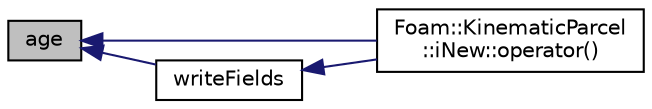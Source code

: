 digraph "age"
{
  bgcolor="transparent";
  edge [fontname="Helvetica",fontsize="10",labelfontname="Helvetica",labelfontsize="10"];
  node [fontname="Helvetica",fontsize="10",shape=record];
  rankdir="LR";
  Node118 [label="age",height=0.2,width=0.4,color="black", fillcolor="grey75", style="filled", fontcolor="black"];
  Node118 -> Node119 [dir="back",color="midnightblue",fontsize="10",style="solid",fontname="Helvetica"];
  Node119 [label="Foam::KinematicParcel\l::iNew::operator()",height=0.2,width=0.4,color="black",URL="$a25017.html#a60a07f9a45781da59d116ea2babe6b53"];
  Node118 -> Node120 [dir="back",color="midnightblue",fontsize="10",style="solid",fontname="Helvetica"];
  Node120 [label="writeFields",height=0.2,width=0.4,color="black",URL="$a25005.html#a906eddb9c2a5710c531a5a57276cc18e",tooltip="Write. "];
  Node120 -> Node119 [dir="back",color="midnightblue",fontsize="10",style="solid",fontname="Helvetica"];
}
